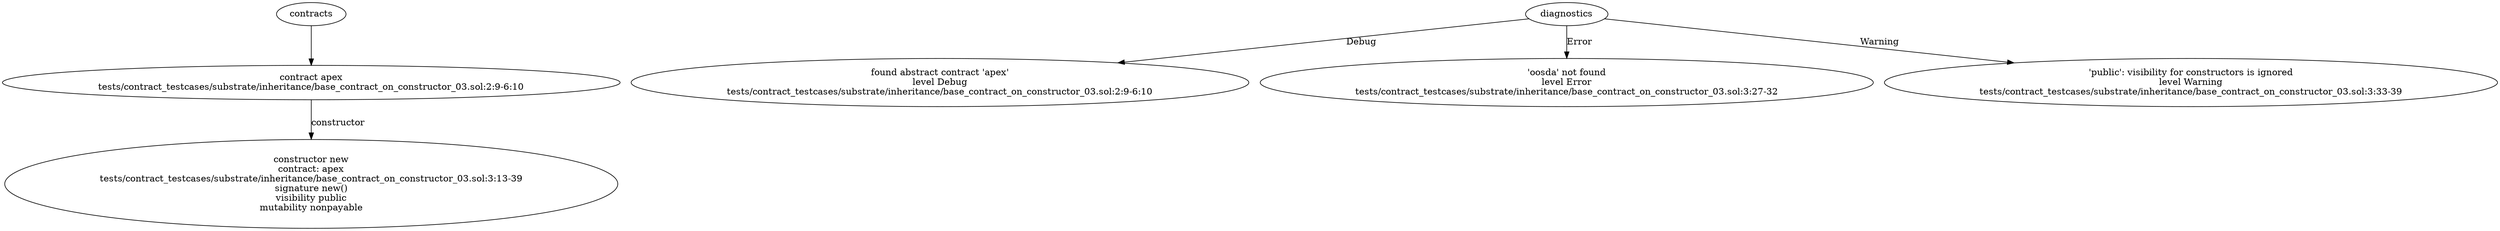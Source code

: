 strict digraph "tests/contract_testcases/substrate/inheritance/base_contract_on_constructor_03.sol" {
	contract [label="contract apex\ntests/contract_testcases/substrate/inheritance/base_contract_on_constructor_03.sol:2:9-6:10"]
	new [label="constructor new\ncontract: apex\ntests/contract_testcases/substrate/inheritance/base_contract_on_constructor_03.sol:3:13-39\nsignature new()\nvisibility public\nmutability nonpayable"]
	diagnostic [label="found abstract contract 'apex'\nlevel Debug\ntests/contract_testcases/substrate/inheritance/base_contract_on_constructor_03.sol:2:9-6:10"]
	diagnostic_5 [label="'oosda' not found\nlevel Error\ntests/contract_testcases/substrate/inheritance/base_contract_on_constructor_03.sol:3:27-32"]
	diagnostic_6 [label="'public': visibility for constructors is ignored\nlevel Warning\ntests/contract_testcases/substrate/inheritance/base_contract_on_constructor_03.sol:3:33-39"]
	contracts -> contract
	contract -> new [label="constructor"]
	diagnostics -> diagnostic [label="Debug"]
	diagnostics -> diagnostic_5 [label="Error"]
	diagnostics -> diagnostic_6 [label="Warning"]
}
